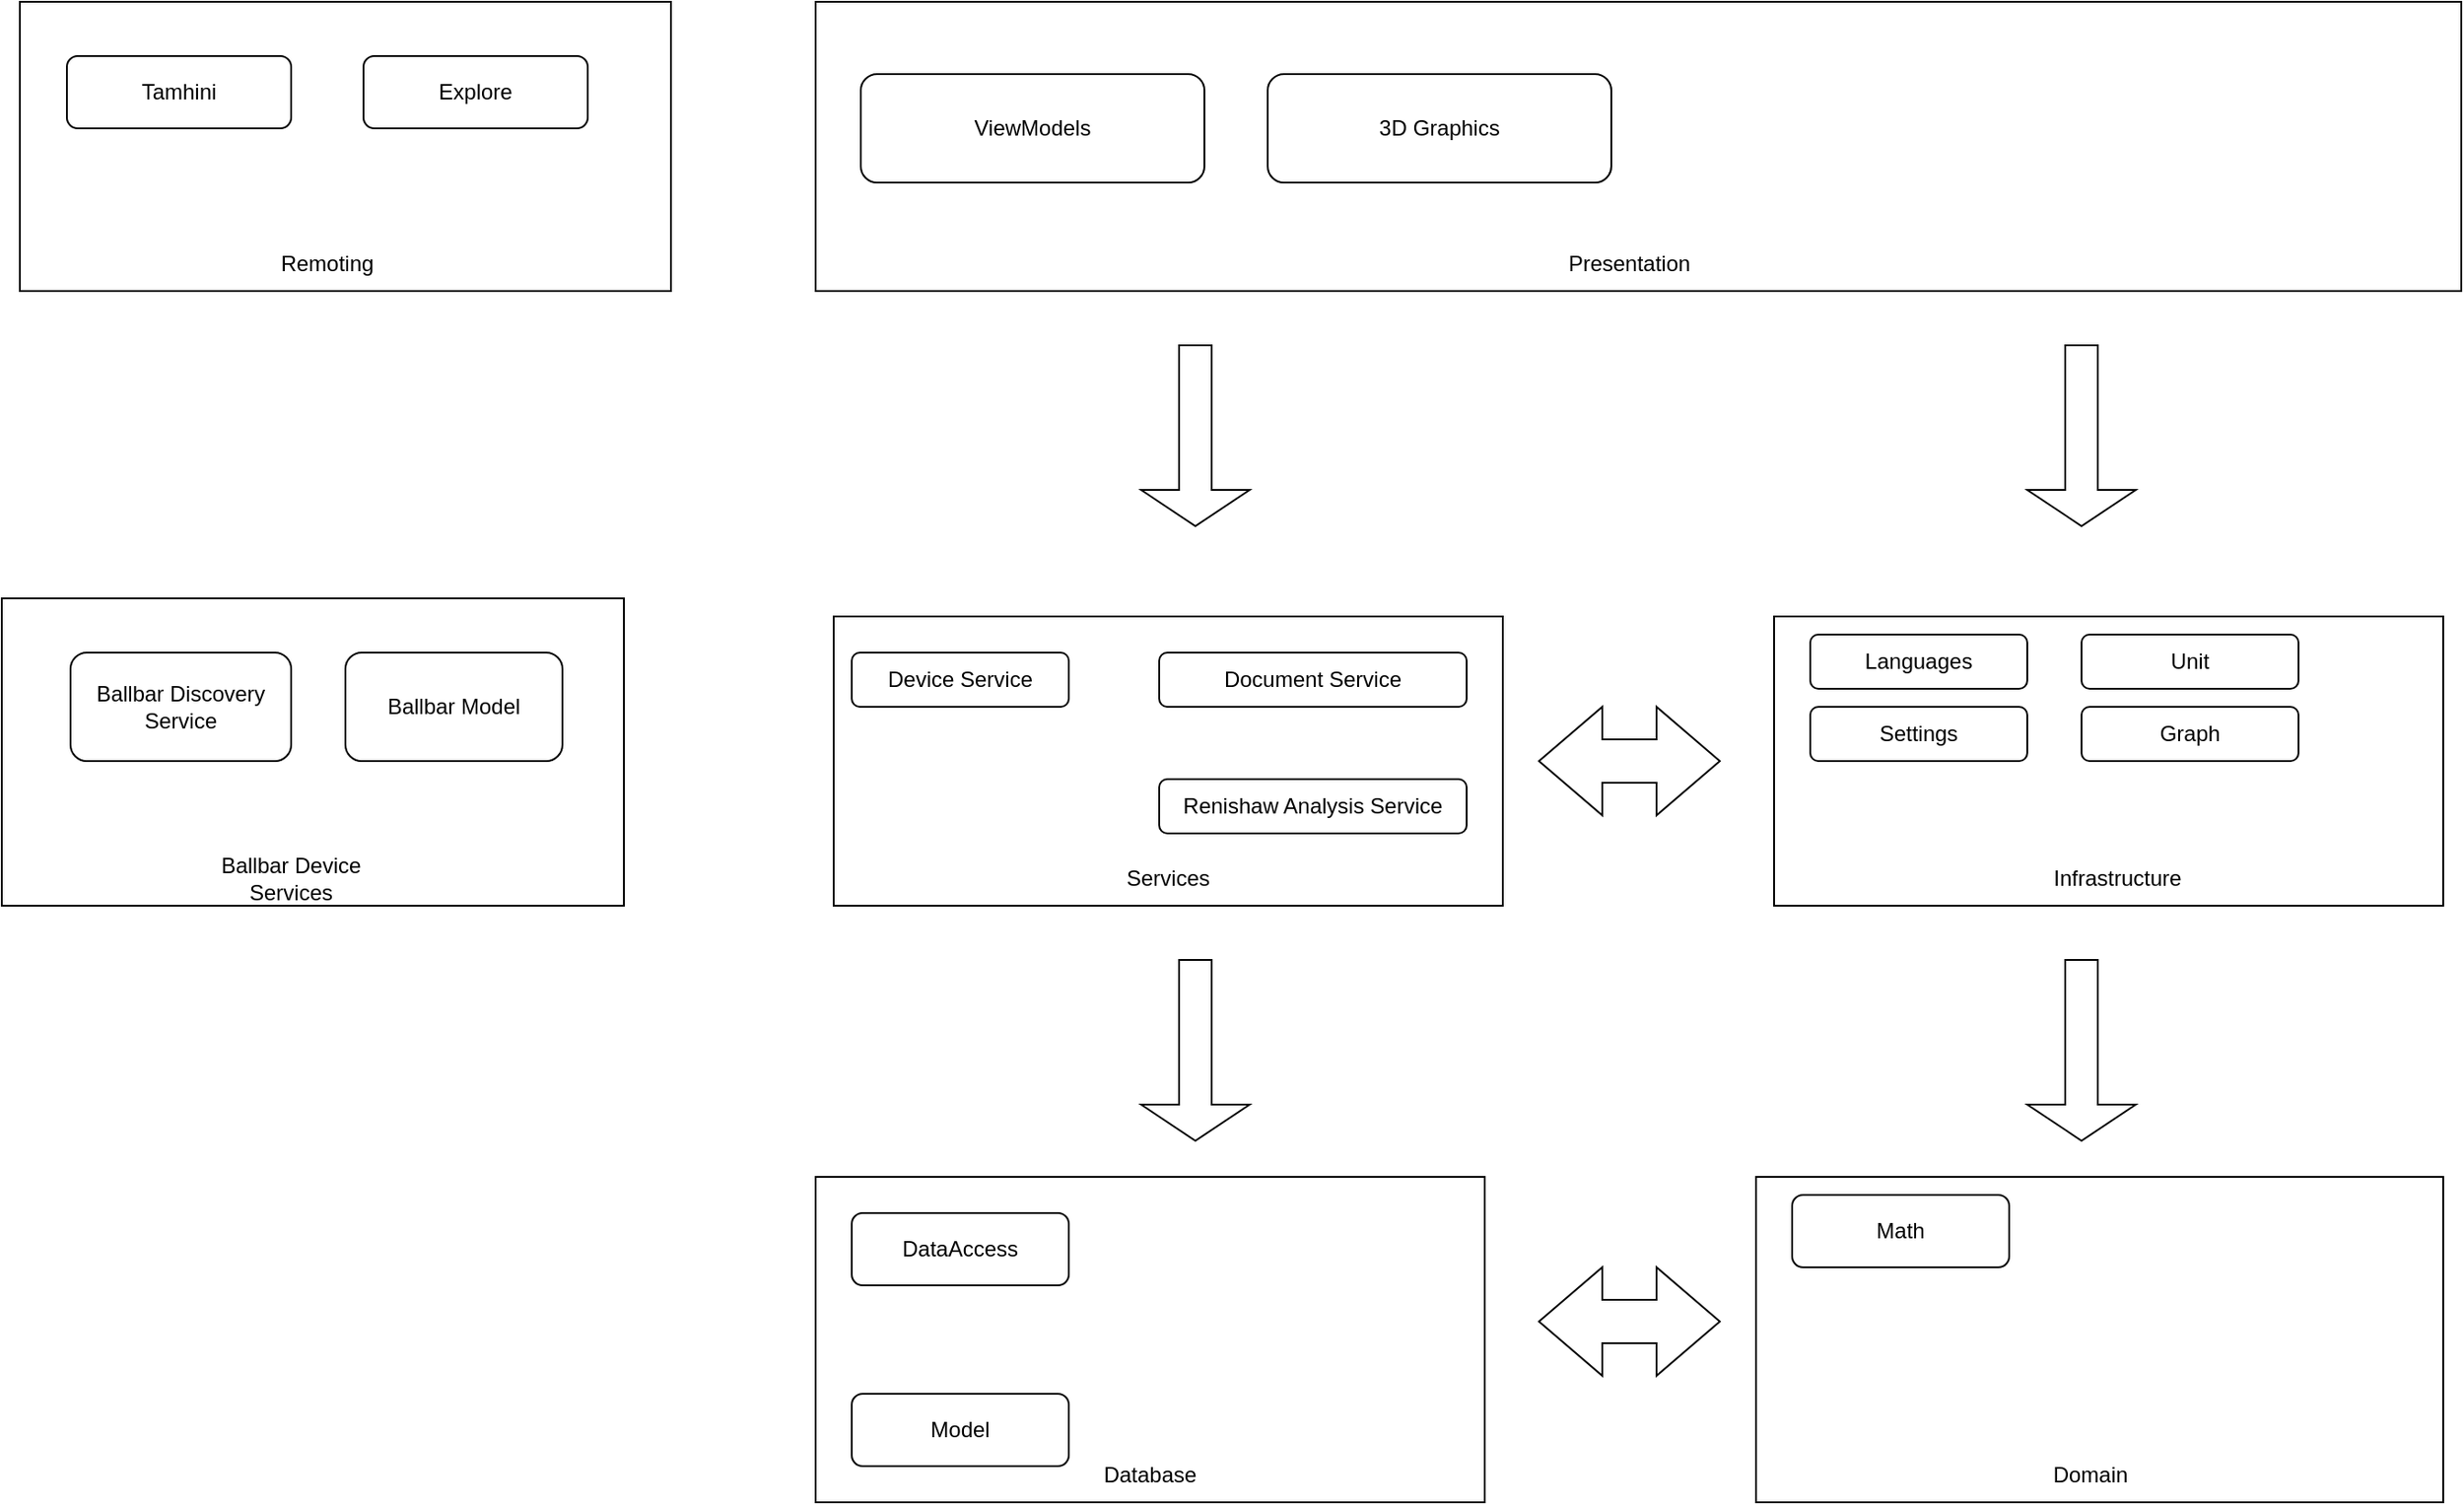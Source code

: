 <mxfile version="26.2.14" pages="4">
  <diagram name="Layered Diagram" id="qVw3ZeCgsZaBuNKjIFqS">
    <mxGraphModel dx="2900" dy="1113" grid="1" gridSize="10" guides="1" tooltips="1" connect="1" arrows="1" fold="1" page="1" pageScale="1" pageWidth="827" pageHeight="1169" math="0" shadow="0">
      <root>
        <mxCell id="0" />
        <mxCell id="1" parent="0" />
        <mxCell id="XCnNXTIFXbrZ1xSmHSeM-22" value="" style="rounded=0;whiteSpace=wrap;html=1;" parent="1" vertex="1">
          <mxGeometry x="520" y="650" width="380" height="180" as="geometry" />
        </mxCell>
        <mxCell id="XCnNXTIFXbrZ1xSmHSeM-5" value="" style="rounded=0;whiteSpace=wrap;html=1;" parent="1" vertex="1">
          <mxGeometry width="910" height="160" as="geometry" />
        </mxCell>
        <mxCell id="XCnNXTIFXbrZ1xSmHSeM-3" value="ViewModels" style="rounded=1;whiteSpace=wrap;html=1;" parent="1" vertex="1">
          <mxGeometry x="25" y="40" width="190" height="60" as="geometry" />
        </mxCell>
        <mxCell id="XCnNXTIFXbrZ1xSmHSeM-4" value="3D Graphics" style="rounded=1;whiteSpace=wrap;html=1;" parent="1" vertex="1">
          <mxGeometry x="250" y="40" width="190" height="60" as="geometry" />
        </mxCell>
        <mxCell id="XCnNXTIFXbrZ1xSmHSeM-6" value="" style="rounded=0;whiteSpace=wrap;html=1;" parent="1" vertex="1">
          <mxGeometry x="10" y="340" width="370" height="160" as="geometry" />
        </mxCell>
        <mxCell id="XCnNXTIFXbrZ1xSmHSeM-7" value="" style="rounded=0;whiteSpace=wrap;html=1;" parent="1" vertex="1">
          <mxGeometry x="530" y="340" width="370" height="160" as="geometry" />
        </mxCell>
        <mxCell id="XCnNXTIFXbrZ1xSmHSeM-8" value="Services" style="text;html=1;align=center;verticalAlign=middle;whiteSpace=wrap;rounded=0;" parent="1" vertex="1">
          <mxGeometry x="165" y="470" width="60" height="30" as="geometry" />
        </mxCell>
        <mxCell id="XCnNXTIFXbrZ1xSmHSeM-9" value="Infrastructure" style="text;html=1;align=center;verticalAlign=middle;whiteSpace=wrap;rounded=0;" parent="1" vertex="1">
          <mxGeometry x="690" y="470" width="60" height="30" as="geometry" />
        </mxCell>
        <mxCell id="XCnNXTIFXbrZ1xSmHSeM-10" value="Device Service" style="rounded=1;whiteSpace=wrap;html=1;" parent="1" vertex="1">
          <mxGeometry x="20" y="360" width="120" height="30" as="geometry" />
        </mxCell>
        <mxCell id="XCnNXTIFXbrZ1xSmHSeM-11" value="Document Service" style="rounded=1;whiteSpace=wrap;html=1;" parent="1" vertex="1">
          <mxGeometry x="190" y="360" width="170" height="30" as="geometry" />
        </mxCell>
        <mxCell id="XCnNXTIFXbrZ1xSmHSeM-12" value="Renishaw Analysis Service" style="rounded=1;whiteSpace=wrap;html=1;" parent="1" vertex="1">
          <mxGeometry x="190" y="430" width="170" height="30" as="geometry" />
        </mxCell>
        <mxCell id="XCnNXTIFXbrZ1xSmHSeM-13" value="Languages" style="rounded=1;whiteSpace=wrap;html=1;" parent="1" vertex="1">
          <mxGeometry x="550" y="350" width="120" height="30" as="geometry" />
        </mxCell>
        <mxCell id="XCnNXTIFXbrZ1xSmHSeM-14" value="Unit" style="rounded=1;whiteSpace=wrap;html=1;" parent="1" vertex="1">
          <mxGeometry x="700" y="350" width="120" height="30" as="geometry" />
        </mxCell>
        <mxCell id="XCnNXTIFXbrZ1xSmHSeM-15" value="Settings" style="rounded=1;whiteSpace=wrap;html=1;" parent="1" vertex="1">
          <mxGeometry x="550" y="390" width="120" height="30" as="geometry" />
        </mxCell>
        <mxCell id="XCnNXTIFXbrZ1xSmHSeM-16" value="Graph" style="rounded=1;whiteSpace=wrap;html=1;" parent="1" vertex="1">
          <mxGeometry x="700" y="390" width="120" height="30" as="geometry" />
        </mxCell>
        <mxCell id="XCnNXTIFXbrZ1xSmHSeM-17" value="" style="rounded=0;whiteSpace=wrap;html=1;" parent="1" vertex="1">
          <mxGeometry y="650" width="370" height="180" as="geometry" />
        </mxCell>
        <mxCell id="XCnNXTIFXbrZ1xSmHSeM-18" value="Model" style="rounded=1;whiteSpace=wrap;html=1;" parent="1" vertex="1">
          <mxGeometry x="20" y="770" width="120" height="40" as="geometry" />
        </mxCell>
        <mxCell id="XCnNXTIFXbrZ1xSmHSeM-19" value="Math" style="rounded=1;whiteSpace=wrap;html=1;" parent="1" vertex="1">
          <mxGeometry x="540" y="660" width="120" height="40" as="geometry" />
        </mxCell>
        <mxCell id="XCnNXTIFXbrZ1xSmHSeM-20" value="DataAccess" style="rounded=1;whiteSpace=wrap;html=1;" parent="1" vertex="1">
          <mxGeometry x="20" y="670" width="120" height="40" as="geometry" />
        </mxCell>
        <mxCell id="XCnNXTIFXbrZ1xSmHSeM-23" value="Database" style="text;html=1;align=center;verticalAlign=middle;whiteSpace=wrap;rounded=0;" parent="1" vertex="1">
          <mxGeometry x="155" y="800" width="60" height="30" as="geometry" />
        </mxCell>
        <mxCell id="XCnNXTIFXbrZ1xSmHSeM-24" value="Domain" style="text;html=1;align=center;verticalAlign=middle;whiteSpace=wrap;rounded=0;" parent="1" vertex="1">
          <mxGeometry x="675" y="800" width="60" height="30" as="geometry" />
        </mxCell>
        <mxCell id="XCnNXTIFXbrZ1xSmHSeM-25" value="" style="shape=singleArrow;direction=south;whiteSpace=wrap;html=1;" parent="1" vertex="1">
          <mxGeometry x="180" y="190" width="60" height="100" as="geometry" />
        </mxCell>
        <mxCell id="XCnNXTIFXbrZ1xSmHSeM-26" value="" style="shape=singleArrow;direction=south;whiteSpace=wrap;html=1;" parent="1" vertex="1">
          <mxGeometry x="670" y="190" width="60" height="100" as="geometry" />
        </mxCell>
        <mxCell id="XCnNXTIFXbrZ1xSmHSeM-27" value="" style="shape=singleArrow;direction=south;whiteSpace=wrap;html=1;" parent="1" vertex="1">
          <mxGeometry x="180" y="530" width="60" height="100" as="geometry" />
        </mxCell>
        <mxCell id="XCnNXTIFXbrZ1xSmHSeM-28" value="" style="shape=singleArrow;direction=south;whiteSpace=wrap;html=1;" parent="1" vertex="1">
          <mxGeometry x="670" y="530" width="60" height="100" as="geometry" />
        </mxCell>
        <mxCell id="XCnNXTIFXbrZ1xSmHSeM-29" value="" style="html=1;shadow=0;dashed=0;align=center;verticalAlign=middle;shape=mxgraph.arrows2.twoWayArrow;dy=0.6;dx=35;" parent="1" vertex="1">
          <mxGeometry x="400" y="390" width="100" height="60" as="geometry" />
        </mxCell>
        <mxCell id="XCnNXTIFXbrZ1xSmHSeM-30" value="" style="html=1;shadow=0;dashed=0;align=center;verticalAlign=middle;shape=mxgraph.arrows2.twoWayArrow;dy=0.6;dx=35;" parent="1" vertex="1">
          <mxGeometry x="400" y="700" width="100" height="60" as="geometry" />
        </mxCell>
        <mxCell id="XCnNXTIFXbrZ1xSmHSeM-31" value="" style="rounded=0;whiteSpace=wrap;html=1;" parent="1" vertex="1">
          <mxGeometry x="-450" y="330" width="344" height="170" as="geometry" />
        </mxCell>
        <mxCell id="XCnNXTIFXbrZ1xSmHSeM-32" value="Ballbar Device Services" style="text;html=1;align=center;verticalAlign=middle;whiteSpace=wrap;rounded=0;" parent="1" vertex="1">
          <mxGeometry x="-330" y="470" width="80" height="30" as="geometry" />
        </mxCell>
        <mxCell id="XCnNXTIFXbrZ1xSmHSeM-34" value="" style="rounded=0;whiteSpace=wrap;html=1;" parent="1" vertex="1">
          <mxGeometry x="-440" width="360" height="160" as="geometry" />
        </mxCell>
        <mxCell id="XCnNXTIFXbrZ1xSmHSeM-35" value="Remoting" style="text;html=1;align=center;verticalAlign=middle;whiteSpace=wrap;rounded=0;" parent="1" vertex="1">
          <mxGeometry x="-300" y="130" width="60" height="30" as="geometry" />
        </mxCell>
        <mxCell id="XCnNXTIFXbrZ1xSmHSeM-36" value="Tamhini" style="rounded=1;whiteSpace=wrap;html=1;" parent="1" vertex="1">
          <mxGeometry x="-414" y="30" width="124" height="40" as="geometry" />
        </mxCell>
        <mxCell id="XCnNXTIFXbrZ1xSmHSeM-37" value="Explore" style="rounded=1;whiteSpace=wrap;html=1;" parent="1" vertex="1">
          <mxGeometry x="-250" y="30" width="124" height="40" as="geometry" />
        </mxCell>
        <mxCell id="XCnNXTIFXbrZ1xSmHSeM-39" value="Presentation" style="text;html=1;align=center;verticalAlign=middle;whiteSpace=wrap;rounded=0;" parent="1" vertex="1">
          <mxGeometry x="420" y="130" width="60" height="30" as="geometry" />
        </mxCell>
        <mxCell id="gRjbhj93TC_IFjRaSpXS-1" value="Ballbar Discovery Service" style="rounded=1;whiteSpace=wrap;html=1;" vertex="1" parent="1">
          <mxGeometry x="-412" y="360" width="122" height="60" as="geometry" />
        </mxCell>
        <mxCell id="gRjbhj93TC_IFjRaSpXS-2" value="Ballbar Model" style="rounded=1;whiteSpace=wrap;html=1;" vertex="1" parent="1">
          <mxGeometry x="-260" y="360" width="120" height="60" as="geometry" />
        </mxCell>
      </root>
    </mxGraphModel>
  </diagram>
  <diagram id="iSovOzGjQ3j6tW4uzlxH" name="Use-Case Diagram">
    <mxGraphModel dx="1555" dy="835" grid="1" gridSize="10" guides="1" tooltips="1" connect="1" arrows="1" fold="1" page="1" pageScale="1" pageWidth="827" pageHeight="1169" math="0" shadow="0">
      <root>
        <mxCell id="0" />
        <mxCell id="1" parent="0" />
        <mxCell id="AtKZkPcU0iFPJ2RVdHrF-6" value="Operator" style="shape=umlActor;html=1;verticalLabelPosition=bottom;verticalAlign=top;align=center;" parent="1" vertex="1">
          <mxGeometry x="60" y="160" width="30" height="60" as="geometry" />
        </mxCell>
        <mxCell id="AtKZkPcU0iFPJ2RVdHrF-7" value="" style="rounded=0;whiteSpace=wrap;html=1;" parent="1" vertex="1">
          <mxGeometry x="160" y="20" width="820" height="620" as="geometry" />
        </mxCell>
        <mxCell id="AtKZkPcU0iFPJ2RVdHrF-8" value="Capture test" style="ellipse;whiteSpace=wrap;html=1;fillColor=#dae8fc;strokeColor=#6c8ebf;" parent="1" vertex="1">
          <mxGeometry x="440" y="80" width="140" height="70" as="geometry" />
        </mxCell>
        <mxCell id="AtKZkPcU0iFPJ2RVdHrF-9" value="Save test" style="ellipse;whiteSpace=wrap;html=1;fillColor=#dae8fc;strokeColor=#6c8ebf;" parent="1" vertex="1">
          <mxGeometry x="210" y="40" width="140" height="70" as="geometry" />
        </mxCell>
        <mxCell id="AtKZkPcU0iFPJ2RVdHrF-10" value="Calibrate Ballbar" style="ellipse;whiteSpace=wrap;html=1;fillColor=#dae8fc;strokeColor=#6c8ebf;" parent="1" vertex="1">
          <mxGeometry x="210" y="230" width="140" height="70" as="geometry" />
        </mxCell>
        <mxCell id="AtKZkPcU0iFPJ2RVdHrF-11" value="Quick Check" style="ellipse;whiteSpace=wrap;html=1;fillColor=#dae8fc;strokeColor=#6c8ebf;" parent="1" vertex="1">
          <mxGeometry x="440" y="220" width="140" height="70" as="geometry" />
        </mxCell>
        <mxCell id="AtKZkPcU0iFPJ2RVdHrF-13" value="&amp;lt;&amp;lt;include&amp;gt;&amp;gt;" style="edgeStyle=none;html=1;endArrow=open;verticalAlign=bottom;dashed=1;labelBackgroundColor=none;rounded=0;" parent="1" source="AtKZkPcU0iFPJ2RVdHrF-8" target="AtKZkPcU0iFPJ2RVdHrF-11" edge="1">
          <mxGeometry width="160" relative="1" as="geometry">
            <mxPoint x="330" y="360" as="sourcePoint" />
            <mxPoint x="490" y="360" as="targetPoint" />
          </mxGeometry>
        </mxCell>
        <mxCell id="AtKZkPcU0iFPJ2RVdHrF-14" value="Three Plane capture" style="ellipse;whiteSpace=wrap;html=1;fillColor=#dae8fc;strokeColor=#6c8ebf;" parent="1" vertex="1">
          <mxGeometry x="770" y="20" width="140" height="70" as="geometry" />
        </mxCell>
        <mxCell id="AtKZkPcU0iFPJ2RVdHrF-16" value="Setup Ballbar" style="ellipse;whiteSpace=wrap;html=1;fillColor=#dae8fc;strokeColor=#6c8ebf;" parent="1" vertex="1">
          <mxGeometry x="440" y="535" width="140" height="70" as="geometry" />
        </mxCell>
        <mxCell id="AtKZkPcU0iFPJ2RVdHrF-17" value="&amp;lt;&amp;lt;include&amp;gt;&amp;gt;" style="edgeStyle=none;html=1;endArrow=open;verticalAlign=bottom;dashed=1;labelBackgroundColor=none;rounded=0;" parent="1" source="AtKZkPcU0iFPJ2RVdHrF-16" target="AtKZkPcU0iFPJ2RVdHrF-11" edge="1">
          <mxGeometry width="160" relative="1" as="geometry">
            <mxPoint x="380" y="520" as="sourcePoint" />
            <mxPoint x="530" y="678" as="targetPoint" />
          </mxGeometry>
        </mxCell>
        <mxCell id="AtKZkPcU0iFPJ2RVdHrF-18" value="Advanced&lt;div&gt;&lt;br&gt;&lt;/div&gt;" style="shape=umlActor;html=1;verticalLabelPosition=bottom;verticalAlign=top;align=center;" parent="1" vertex="1">
          <mxGeometry x="50" y="540" width="30" height="65" as="geometry" />
        </mxCell>
        <mxCell id="AtKZkPcU0iFPJ2RVdHrF-20" value="" style="edgeStyle=none;html=1;endArrow=none;verticalAlign=bottom;rounded=0;entryX=0.03;entryY=0.636;entryDx=0;entryDy=0;entryPerimeter=0;" parent="1" target="AtKZkPcU0iFPJ2RVdHrF-8" edge="1" source="AtKZkPcU0iFPJ2RVdHrF-6">
          <mxGeometry width="160" relative="1" as="geometry">
            <mxPoint x="110" y="190" as="sourcePoint" />
            <mxPoint x="490" y="360" as="targetPoint" />
          </mxGeometry>
        </mxCell>
        <mxCell id="AtKZkPcU0iFPJ2RVdHrF-21" value="" style="edgeStyle=none;html=1;endArrow=none;verticalAlign=bottom;rounded=0;" parent="1" target="AtKZkPcU0iFPJ2RVdHrF-9" edge="1" source="AtKZkPcU0iFPJ2RVdHrF-6">
          <mxGeometry width="160" relative="1" as="geometry">
            <mxPoint x="110" y="210" as="sourcePoint" />
            <mxPoint x="234" y="155" as="targetPoint" />
          </mxGeometry>
        </mxCell>
        <mxCell id="AtKZkPcU0iFPJ2RVdHrF-23" value="" style="edgeStyle=none;html=1;endArrow=none;verticalAlign=bottom;rounded=0;entryX=0;entryY=0.5;entryDx=0;entryDy=0;" parent="1" source="AtKZkPcU0iFPJ2RVdHrF-18" target="AtKZkPcU0iFPJ2RVdHrF-16" edge="1">
          <mxGeometry width="160" relative="1" as="geometry">
            <mxPoint x="81" y="191" as="sourcePoint" />
            <mxPoint x="230" y="405" as="targetPoint" />
          </mxGeometry>
        </mxCell>
        <mxCell id="AtKZkPcU0iFPJ2RVdHrF-24" value="" style="edgeStyle=none;html=1;endArrow=block;endFill=0;endSize=12;verticalAlign=bottom;rounded=0;" parent="1" edge="1">
          <mxGeometry width="160" relative="1" as="geometry">
            <mxPoint x="66.52" y="540" as="sourcePoint" />
            <mxPoint x="71" y="260" as="targetPoint" />
          </mxGeometry>
        </mxCell>
        <mxCell id="AtKZkPcU0iFPJ2RVdHrF-25" value="Analyze test" style="ellipse;whiteSpace=wrap;html=1;fillColor=#dae8fc;strokeColor=#6c8ebf;" parent="1" vertex="1">
          <mxGeometry x="200" y="380" width="140" height="70" as="geometry" />
        </mxCell>
        <mxCell id="AtKZkPcU0iFPJ2RVdHrF-26" value="" style="edgeStyle=none;html=1;endArrow=none;verticalAlign=bottom;rounded=0;entryX=0;entryY=0.5;entryDx=0;entryDy=0;" parent="1" target="AtKZkPcU0iFPJ2RVdHrF-25" edge="1" source="AtKZkPcU0iFPJ2RVdHrF-6">
          <mxGeometry width="160" relative="1" as="geometry">
            <mxPoint x="70" y="230" as="sourcePoint" />
            <mxPoint x="250" y="335" as="targetPoint" />
          </mxGeometry>
        </mxCell>
        <mxCell id="H9fydCI9G_FKdwkJutKW-1" value="&amp;lt;&amp;lt;include&amp;gt;&amp;gt;" style="edgeStyle=none;html=1;endArrow=open;verticalAlign=bottom;dashed=1;labelBackgroundColor=none;rounded=0;" parent="1" source="AtKZkPcU0iFPJ2RVdHrF-11" target="AtKZkPcU0iFPJ2RVdHrF-10" edge="1">
          <mxGeometry width="160" relative="1" as="geometry">
            <mxPoint x="549" y="271" as="sourcePoint" />
            <mxPoint x="671" y="409" as="targetPoint" />
          </mxGeometry>
        </mxCell>
        <mxCell id="7TB7G4eIUOI_mL3ce8dc-2" value="&amp;lt;&amp;lt;include&amp;gt;&amp;gt;" style="edgeStyle=none;html=1;endArrow=open;verticalAlign=bottom;dashed=1;labelBackgroundColor=none;rounded=0;" edge="1" parent="1" source="AtKZkPcU0iFPJ2RVdHrF-9" target="AtKZkPcU0iFPJ2RVdHrF-8">
          <mxGeometry width="160" relative="1" as="geometry">
            <mxPoint x="330" y="350" as="sourcePoint" />
            <mxPoint x="490" y="350" as="targetPoint" />
          </mxGeometry>
        </mxCell>
        <mxCell id="7TB7G4eIUOI_mL3ce8dc-3" value="" style="edgeStyle=none;html=1;endArrow=none;verticalAlign=bottom;rounded=0;entryX=0;entryY=0.5;entryDx=0;entryDy=0;" edge="1" parent="1" source="AtKZkPcU0iFPJ2RVdHrF-6" target="AtKZkPcU0iFPJ2RVdHrF-10">
          <mxGeometry width="160" relative="1" as="geometry">
            <mxPoint x="330" y="350" as="sourcePoint" />
            <mxPoint x="490" y="350" as="targetPoint" />
          </mxGeometry>
        </mxCell>
        <mxCell id="7TB7G4eIUOI_mL3ce8dc-4" value="Single Plane capture" style="ellipse;whiteSpace=wrap;html=1;fillColor=#dae8fc;strokeColor=#6c8ebf;" vertex="1" parent="1">
          <mxGeometry x="780" y="130" width="140" height="70" as="geometry" />
        </mxCell>
        <mxCell id="7TB7G4eIUOI_mL3ce8dc-5" value="" style="edgeStyle=none;html=1;endArrow=block;endFill=0;endSize=12;verticalAlign=bottom;rounded=0;" edge="1" parent="1" source="7TB7G4eIUOI_mL3ce8dc-4" target="AtKZkPcU0iFPJ2RVdHrF-8">
          <mxGeometry width="160" relative="1" as="geometry">
            <mxPoint x="330" y="350" as="sourcePoint" />
            <mxPoint x="490" y="350" as="targetPoint" />
            <Array as="points">
              <mxPoint x="680" y="170" />
              <mxPoint x="680" y="110" />
            </Array>
          </mxGeometry>
        </mxCell>
        <mxCell id="7TB7G4eIUOI_mL3ce8dc-6" value="" style="edgeStyle=none;html=1;endArrow=block;endFill=0;endSize=12;verticalAlign=bottom;rounded=0;" edge="1" parent="1" source="AtKZkPcU0iFPJ2RVdHrF-14" target="AtKZkPcU0iFPJ2RVdHrF-8">
          <mxGeometry width="160" relative="1" as="geometry">
            <mxPoint x="602" y="200" as="sourcePoint" />
            <mxPoint x="608" y="130" as="targetPoint" />
            <Array as="points">
              <mxPoint x="680" y="60" />
              <mxPoint x="680" y="110" />
            </Array>
          </mxGeometry>
        </mxCell>
        <mxCell id="7TB7G4eIUOI_mL3ce8dc-8" value="Caesar" style="text;html=1;align=center;verticalAlign=middle;whiteSpace=wrap;rounded=0;" vertex="1" parent="1">
          <mxGeometry x="460" y="20" width="60" height="30" as="geometry" />
        </mxCell>
      </root>
    </mxGraphModel>
  </diagram>
  <diagram id="2QwJKj7Mu39O30W0aK68" name="Test capture sequence diagram">
    <mxGraphModel dx="1232" dy="702" grid="1" gridSize="10" guides="1" tooltips="1" connect="1" arrows="1" fold="1" page="1" pageScale="1" pageWidth="827" pageHeight="1169" math="0" shadow="0">
      <root>
        <mxCell id="0" />
        <mxCell id="1" parent="0" />
        <mxCell id="y7AqyQ8qaeDFnQvhyXsQ-1" value="Caesar" style="shape=umlLifeline;perimeter=lifelinePerimeter;whiteSpace=wrap;html=1;container=1;dropTarget=0;collapsible=0;recursiveResize=0;outlineConnect=0;portConstraint=eastwest;newEdgeStyle={&quot;edgeStyle&quot;:&quot;elbowEdgeStyle&quot;,&quot;elbow&quot;:&quot;vertical&quot;,&quot;curved&quot;:0,&quot;rounded&quot;:0};" parent="1" vertex="1">
          <mxGeometry x="130" y="80" width="100" height="690" as="geometry" />
        </mxCell>
        <mxCell id="Bud7S8XxrOQIcDVLLeqY-12" value="" style="html=1;points=[[0,0,0,0,5],[0,1,0,0,-5],[1,0,0,0,5],[1,1,0,0,-5]];perimeter=orthogonalPerimeter;outlineConnect=0;targetShapes=umlLifeline;portConstraint=eastwest;newEdgeStyle={&quot;curved&quot;:0,&quot;rounded&quot;:0};" parent="y7AqyQ8qaeDFnQvhyXsQ-1" vertex="1">
          <mxGeometry x="45" y="193" width="10" height="77" as="geometry" />
        </mxCell>
        <mxCell id="Bud7S8XxrOQIcDVLLeqY-13" value="Waiting for&amp;nbsp;&lt;div&gt;Feed IN&lt;/div&gt;" style="html=1;align=left;spacingLeft=2;endArrow=block;rounded=0;edgeStyle=orthogonalEdgeStyle;curved=0;rounded=0;" parent="y7AqyQ8qaeDFnQvhyXsQ-1" edge="1">
          <mxGeometry relative="1" as="geometry">
            <mxPoint x="50" y="200" as="sourcePoint" />
            <Array as="points">
              <mxPoint x="80" y="230" />
            </Array>
            <mxPoint x="55" y="230" as="targetPoint" />
          </mxGeometry>
        </mxCell>
        <mxCell id="Bud7S8XxrOQIcDVLLeqY-24" value="" style="html=1;points=[[0,0,0,0,5],[0,1,0,0,-5],[1,0,0,0,5],[1,1,0,0,-5]];perimeter=orthogonalPerimeter;outlineConnect=0;targetShapes=umlLifeline;portConstraint=eastwest;newEdgeStyle={&quot;curved&quot;:0,&quot;rounded&quot;:0};" parent="y7AqyQ8qaeDFnQvhyXsQ-1" vertex="1">
          <mxGeometry x="50" y="366" width="10" height="104" as="geometry" />
        </mxCell>
        <mxCell id="Bud7S8XxrOQIcDVLLeqY-25" value="Waiting for&lt;div&gt;Feed OUT&lt;/div&gt;" style="html=1;align=left;spacingLeft=2;endArrow=block;rounded=0;edgeStyle=orthogonalEdgeStyle;curved=0;rounded=0;" parent="y7AqyQ8qaeDFnQvhyXsQ-1" edge="1">
          <mxGeometry relative="1" as="geometry">
            <mxPoint x="55" y="380" as="sourcePoint" />
            <Array as="points">
              <mxPoint x="85" y="410" />
            </Array>
            <mxPoint x="60" y="410" as="targetPoint" />
          </mxGeometry>
        </mxCell>
        <mxCell id="y7AqyQ8qaeDFnQvhyXsQ-2" value="QC-20W" style="shape=umlLifeline;perimeter=lifelinePerimeter;whiteSpace=wrap;html=1;container=1;dropTarget=0;collapsible=0;recursiveResize=0;outlineConnect=0;portConstraint=eastwest;newEdgeStyle={&quot;edgeStyle&quot;:&quot;elbowEdgeStyle&quot;,&quot;elbow&quot;:&quot;vertical&quot;,&quot;curved&quot;:0,&quot;rounded&quot;:0};" parent="1" vertex="1">
          <mxGeometry x="350" y="80" width="100" height="690" as="geometry" />
        </mxCell>
        <mxCell id="Bud7S8XxrOQIcDVLLeqY-30" value="" style="html=1;points=[[0,0,0,0,5],[0,1,0,0,-5],[1,0,0,0,5],[1,1,0,0,-5]];perimeter=orthogonalPerimeter;outlineConnect=0;targetShapes=umlLifeline;portConstraint=eastwest;newEdgeStyle={&quot;curved&quot;:0,&quot;rounded&quot;:0};" parent="y7AqyQ8qaeDFnQvhyXsQ-2" vertex="1">
          <mxGeometry x="45" y="617" width="10" height="40" as="geometry" />
        </mxCell>
        <mxCell id="Bud7S8XxrOQIcDVLLeqY-31" value="Waiting for awake" style="html=1;align=left;spacingLeft=2;endArrow=block;rounded=0;edgeStyle=orthogonalEdgeStyle;curved=0;rounded=0;" parent="y7AqyQ8qaeDFnQvhyXsQ-2" edge="1">
          <mxGeometry relative="1" as="geometry">
            <mxPoint x="55" y="50" as="sourcePoint" />
            <Array as="points">
              <mxPoint x="91" y="50" />
              <mxPoint x="91" y="80" />
            </Array>
            <mxPoint x="56" y="80" as="targetPoint" />
          </mxGeometry>
        </mxCell>
        <mxCell id="Bud7S8XxrOQIcDVLLeqY-32" value="" style="html=1;points=[[0,0,0,0,5],[0,1,0,0,-5],[1,0,0,0,5],[1,1,0,0,-5]];perimeter=orthogonalPerimeter;outlineConnect=0;targetShapes=umlLifeline;portConstraint=eastwest;newEdgeStyle={&quot;curved&quot;:0,&quot;rounded&quot;:0};" parent="y7AqyQ8qaeDFnQvhyXsQ-2" vertex="1">
          <mxGeometry x="45" y="510" width="10" height="80" as="geometry" />
        </mxCell>
        <mxCell id="y7AqyQ8qaeDFnQvhyXsQ-3" value="CNC Machine" style="shape=umlLifeline;perimeter=lifelinePerimeter;whiteSpace=wrap;html=1;container=1;dropTarget=0;collapsible=0;recursiveResize=0;outlineConnect=0;portConstraint=eastwest;newEdgeStyle={&quot;curved&quot;:0,&quot;rounded&quot;:0};" parent="1" vertex="1">
          <mxGeometry x="580" y="80" width="100" height="690" as="geometry" />
        </mxCell>
        <mxCell id="Bud7S8XxrOQIcDVLLeqY-14" value="" style="html=1;points=[[0,0,0,0,5],[0,1,0,0,-5],[1,0,0,0,5],[1,1,0,0,-5]];perimeter=orthogonalPerimeter;outlineConnect=0;targetShapes=umlLifeline;portConstraint=eastwest;newEdgeStyle={&quot;curved&quot;:0,&quot;rounded&quot;:0};" parent="y7AqyQ8qaeDFnQvhyXsQ-3" vertex="1">
          <mxGeometry x="45" y="230" width="10" height="220" as="geometry" />
        </mxCell>
        <mxCell id="Bud7S8XxrOQIcDVLLeqY-8" value="Start capture" style="html=1;verticalAlign=bottom;startArrow=oval;startFill=1;endArrow=block;startSize=8;curved=0;rounded=0;" parent="1" edge="1">
          <mxGeometry width="60" relative="1" as="geometry">
            <mxPoint x="179.5" y="210" as="sourcePoint" />
            <mxPoint x="399.5" y="210" as="targetPoint" />
          </mxGeometry>
        </mxCell>
        <mxCell id="Bud7S8XxrOQIcDVLLeqY-9" value="stream" style="html=1;verticalAlign=bottom;endArrow=open;dashed=1;endSize=8;curved=0;rounded=0;" parent="1" edge="1">
          <mxGeometry relative="1" as="geometry">
            <mxPoint x="399.5" y="240" as="sourcePoint" />
            <mxPoint x="179.5" y="240" as="targetPoint" />
          </mxGeometry>
        </mxCell>
        <mxCell id="Bud7S8XxrOQIcDVLLeqY-16" value="Feed IN" style="html=1;verticalAlign=bottom;endArrow=open;dashed=1;endSize=8;curved=0;rounded=0;" parent="1" target="y7AqyQ8qaeDFnQvhyXsQ-1" edge="1">
          <mxGeometry relative="1" as="geometry">
            <mxPoint x="400" y="340" as="sourcePoint" />
            <mxPoint x="320" y="340" as="targetPoint" />
          </mxGeometry>
        </mxCell>
        <mxCell id="Bud7S8XxrOQIcDVLLeqY-17" value="Macro BEGIN" style="html=1;verticalAlign=bottom;endArrow=open;dashed=1;endSize=8;curved=0;rounded=0;" parent="1" source="y7AqyQ8qaeDFnQvhyXsQ-3" target="y7AqyQ8qaeDFnQvhyXsQ-2" edge="1">
          <mxGeometry relative="1" as="geometry">
            <mxPoint x="620" y="320" as="sourcePoint" />
            <mxPoint x="540" y="320" as="targetPoint" />
            <Array as="points">
              <mxPoint x="510" y="320" />
            </Array>
          </mxGeometry>
        </mxCell>
        <mxCell id="Bud7S8XxrOQIcDVLLeqY-18" value="stream" style="html=1;verticalAlign=bottom;endArrow=open;dashed=1;endSize=8;curved=0;rounded=0;" parent="1" edge="1">
          <mxGeometry relative="1" as="geometry">
            <mxPoint x="399.5" y="371" as="sourcePoint" />
            <mxPoint x="179.5" y="371" as="targetPoint" />
          </mxGeometry>
        </mxCell>
        <mxCell id="Bud7S8XxrOQIcDVLLeqY-19" value="" style="html=1;verticalAlign=bottom;endArrow=open;dashed=1;endSize=8;curved=0;rounded=0;" parent="1" edge="1">
          <mxGeometry relative="1" as="geometry">
            <mxPoint x="399.5" y="391" as="sourcePoint" />
            <mxPoint x="179.5" y="391" as="targetPoint" />
          </mxGeometry>
        </mxCell>
        <mxCell id="Bud7S8XxrOQIcDVLLeqY-26" value="Macro END" style="html=1;verticalAlign=bottom;endArrow=open;dashed=1;endSize=8;curved=0;rounded=0;" parent="1" edge="1">
          <mxGeometry relative="1" as="geometry">
            <mxPoint x="629.5" y="521" as="sourcePoint" />
            <mxPoint x="399.5" y="521" as="targetPoint" />
            <Array as="points">
              <mxPoint x="510" y="521" />
            </Array>
            <mxPoint as="offset" />
          </mxGeometry>
        </mxCell>
        <mxCell id="Bud7S8XxrOQIcDVLLeqY-28" value="Feed OUT" style="html=1;verticalAlign=bottom;endArrow=open;dashed=1;endSize=8;curved=0;rounded=0;" parent="1" target="y7AqyQ8qaeDFnQvhyXsQ-1" edge="1">
          <mxGeometry relative="1" as="geometry">
            <mxPoint x="399.5" y="540" as="sourcePoint" />
            <mxPoint x="170" y="540" as="targetPoint" />
          </mxGeometry>
        </mxCell>
        <mxCell id="Bud7S8XxrOQIcDVLLeqY-29" value="Stop capture" style="html=1;verticalAlign=bottom;startArrow=oval;startFill=1;endArrow=block;startSize=8;curved=0;rounded=0;" parent="1" edge="1">
          <mxGeometry width="60" relative="1" as="geometry">
            <mxPoint x="179.5" y="587" as="sourcePoint" />
            <mxPoint x="399.5" y="587" as="targetPoint" />
          </mxGeometry>
        </mxCell>
        <mxCell id="Bud7S8XxrOQIcDVLLeqY-33" value="Sleep" style="text;html=1;align=center;verticalAlign=middle;whiteSpace=wrap;rounded=0;" parent="1" vertex="1">
          <mxGeometry x="395" y="610" width="60" height="30" as="geometry" />
        </mxCell>
        <mxCell id="Bud7S8XxrOQIcDVLLeqY-34" value="Running Macro" style="text;html=1;align=center;verticalAlign=middle;whiteSpace=wrap;rounded=0;" parent="1" vertex="1">
          <mxGeometry x="640" y="410" width="60" height="30" as="geometry" />
        </mxCell>
        <mxCell id="Bud7S8XxrOQIcDVLLeqY-35" value="" style="html=1;points=[[0,0,0,0,5],[0,1,0,0,-5],[1,0,0,0,5],[1,1,0,0,-5]];perimeter=orthogonalPerimeter;outlineConnect=0;targetShapes=umlLifeline;portConstraint=eastwest;newEdgeStyle={&quot;curved&quot;:0,&quot;rounded&quot;:0};" parent="1" vertex="1">
          <mxGeometry x="395" y="127" width="10" height="40" as="geometry" />
        </mxCell>
        <mxCell id="Bud7S8XxrOQIcDVLLeqY-36" value="Waiting for awake" style="html=1;align=left;spacingLeft=2;endArrow=block;rounded=0;edgeStyle=orthogonalEdgeStyle;curved=0;rounded=0;" parent="1" edge="1">
          <mxGeometry relative="1" as="geometry">
            <mxPoint x="406" y="700" as="sourcePoint" />
            <Array as="points">
              <mxPoint x="442" y="700" />
              <mxPoint x="442" y="730" />
            </Array>
            <mxPoint x="407" y="730" as="targetPoint" />
          </mxGeometry>
        </mxCell>
      </root>
    </mxGraphModel>
  </diagram>
  <diagram id="2c_iZmHY-w1HCeJv4Sja" name="Ballbar Connection Sequence Diagram">
    <mxGraphModel dx="1232" dy="702" grid="1" gridSize="10" guides="1" tooltips="1" connect="1" arrows="1" fold="1" page="1" pageScale="1" pageWidth="827" pageHeight="1169" math="0" shadow="0">
      <root>
        <mxCell id="0" />
        <mxCell id="1" parent="0" />
        <mxCell id="KF1buy_FZuKoMvx1vkpZ-1" value="Caesar" style="shape=umlLifeline;perimeter=lifelinePerimeter;whiteSpace=wrap;html=1;container=1;dropTarget=0;collapsible=0;recursiveResize=0;outlineConnect=0;portConstraint=eastwest;newEdgeStyle={&quot;edgeStyle&quot;:&quot;elbowEdgeStyle&quot;,&quot;elbow&quot;:&quot;vertical&quot;,&quot;curved&quot;:0,&quot;rounded&quot;:0};" vertex="1" parent="1">
          <mxGeometry x="170" y="40" width="100" height="300" as="geometry" />
        </mxCell>
        <mxCell id="KF1buy_FZuKoMvx1vkpZ-2" value="QC-2W" style="shape=umlLifeline;perimeter=lifelinePerimeter;whiteSpace=wrap;html=1;container=1;dropTarget=0;collapsible=0;recursiveResize=0;outlineConnect=0;portConstraint=eastwest;newEdgeStyle={&quot;edgeStyle&quot;:&quot;elbowEdgeStyle&quot;,&quot;elbow&quot;:&quot;vertical&quot;,&quot;curved&quot;:0,&quot;rounded&quot;:0};" vertex="1" parent="1">
          <mxGeometry x="470" y="40" width="100" height="300" as="geometry" />
        </mxCell>
      </root>
    </mxGraphModel>
  </diagram>
</mxfile>
